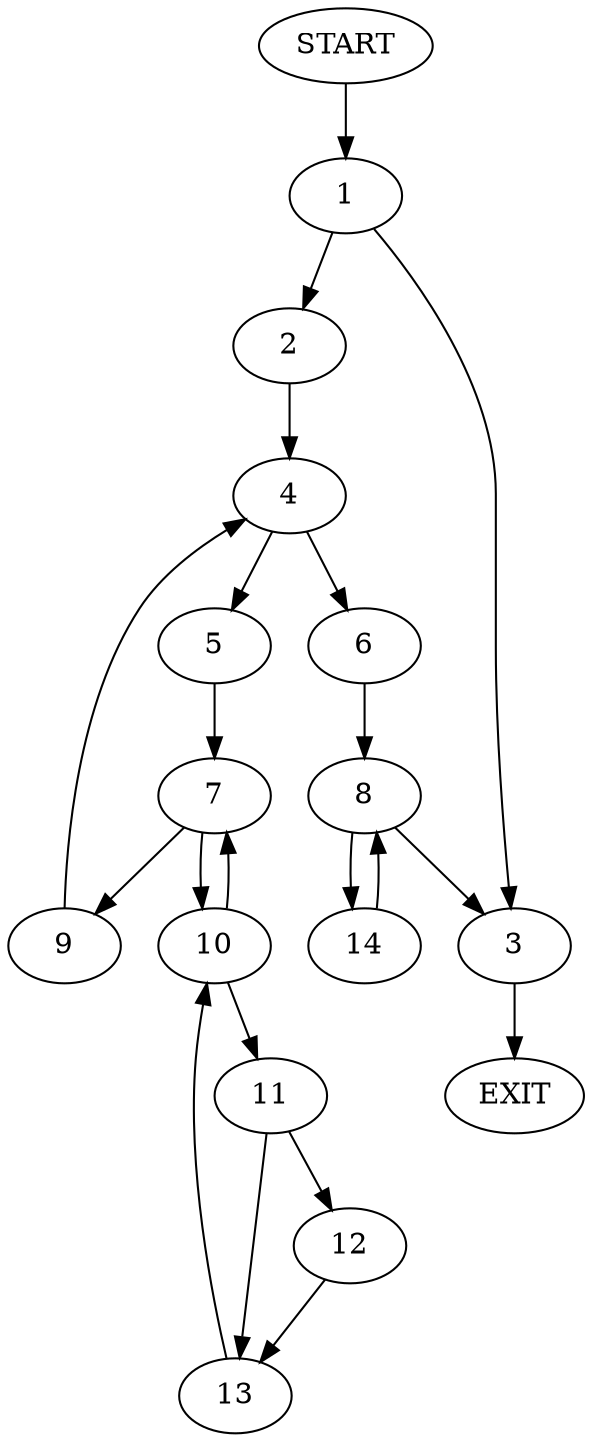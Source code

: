 digraph {
0 [label="START"]
15 [label="EXIT"]
0 -> 1
1 -> 2
1 -> 3
2 -> 4
3 -> 15
4 -> 5
4 -> 6
5 -> 7
6 -> 8
7 -> 9
7 -> 10
9 -> 4
10 -> 11
10 -> 7
11 -> 12
11 -> 13
13 -> 10
12 -> 13
8 -> 14
8 -> 3
14 -> 8
}
